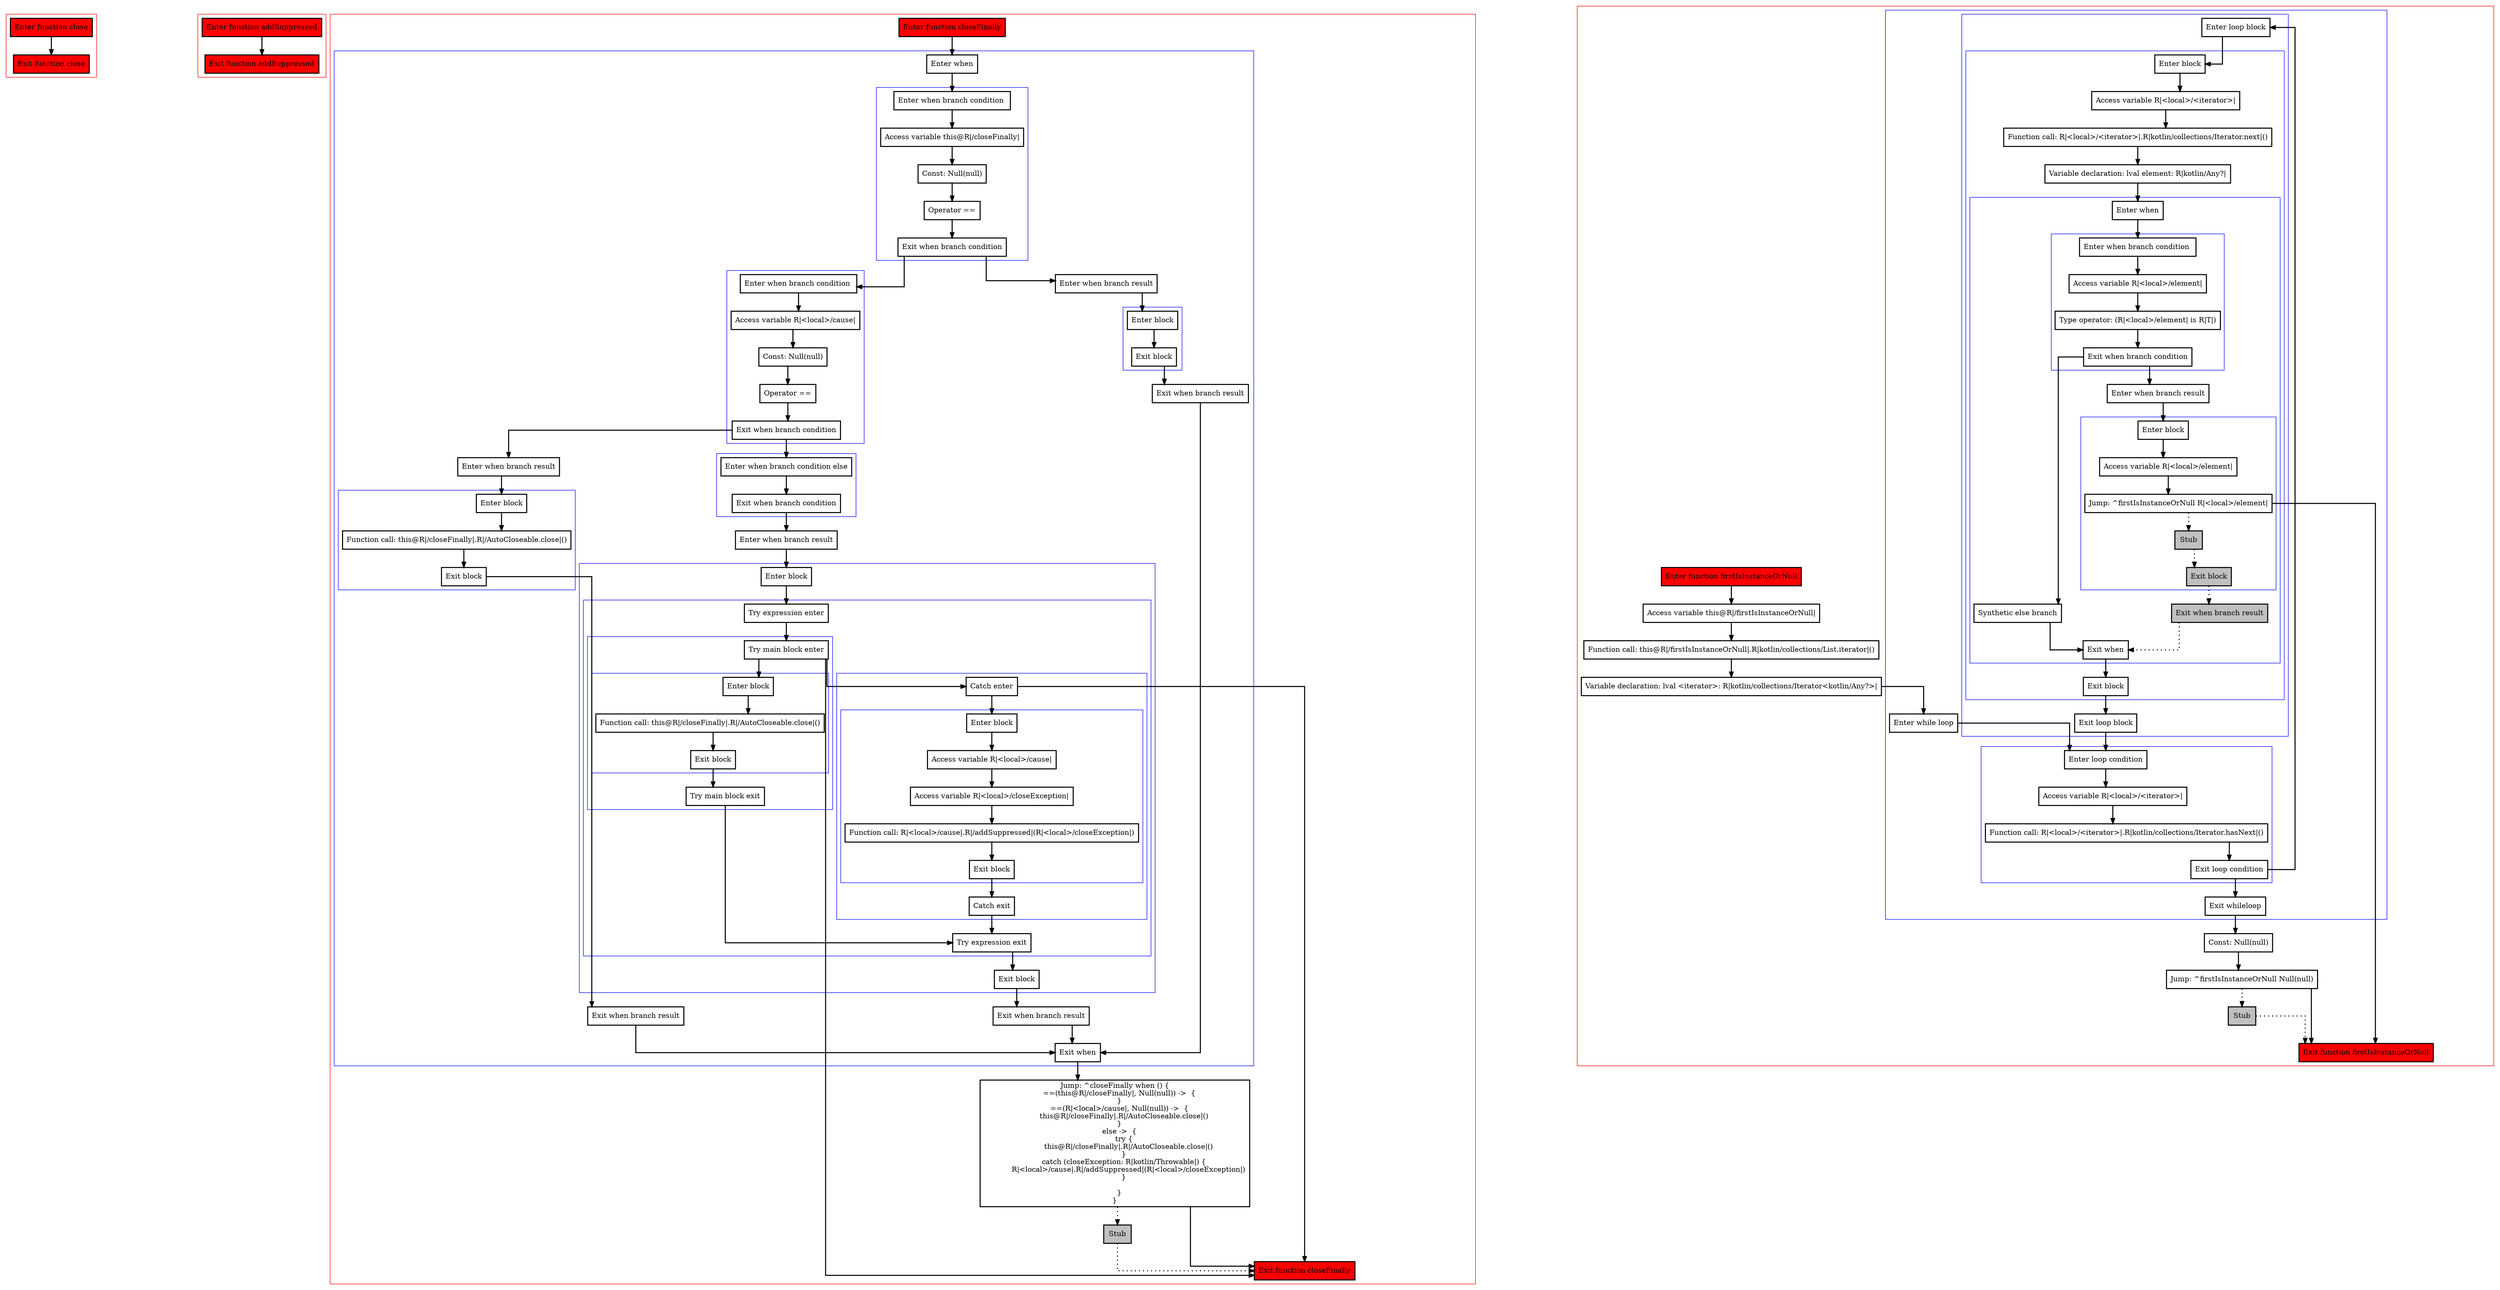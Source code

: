 digraph complex_kt {
    graph [splines=ortho nodesep=3]
    node [shape=box penwidth=2]
    edge [penwidth=2]

    subgraph cluster_0 {
        color=red
        0 [label="Enter function close" style="filled" fillcolor=red];
        1 [label="Exit function close" style="filled" fillcolor=red];
    }

    0 -> {1};

    subgraph cluster_1 {
        color=red
        2 [label="Enter function addSuppressed" style="filled" fillcolor=red];
        3 [label="Exit function addSuppressed" style="filled" fillcolor=red];
    }

    2 -> {3};

    subgraph cluster_2 {
        color=red
        4 [label="Enter function closeFinally" style="filled" fillcolor=red];
        subgraph cluster_3 {
            color=blue
            5 [label="Enter when"];
            subgraph cluster_4 {
                color=blue
                6 [label="Enter when branch condition "];
                7 [label="Access variable this@R|/closeFinally|"];
                8 [label="Const: Null(null)"];
                9 [label="Operator =="];
                10 [label="Exit when branch condition"];
            }
            subgraph cluster_5 {
                color=blue
                11 [label="Enter when branch condition "];
                12 [label="Access variable R|<local>/cause|"];
                13 [label="Const: Null(null)"];
                14 [label="Operator =="];
                15 [label="Exit when branch condition"];
            }
            subgraph cluster_6 {
                color=blue
                16 [label="Enter when branch condition else"];
                17 [label="Exit when branch condition"];
            }
            18 [label="Enter when branch result"];
            subgraph cluster_7 {
                color=blue
                19 [label="Enter block"];
                subgraph cluster_8 {
                    color=blue
                    20 [label="Try expression enter"];
                    subgraph cluster_9 {
                        color=blue
                        21 [label="Try main block enter"];
                        subgraph cluster_10 {
                            color=blue
                            22 [label="Enter block"];
                            23 [label="Function call: this@R|/closeFinally|.R|/AutoCloseable.close|()"];
                            24 [label="Exit block"];
                        }
                        25 [label="Try main block exit"];
                    }
                    subgraph cluster_11 {
                        color=blue
                        26 [label="Catch enter"];
                        subgraph cluster_12 {
                            color=blue
                            27 [label="Enter block"];
                            28 [label="Access variable R|<local>/cause|"];
                            29 [label="Access variable R|<local>/closeException|"];
                            30 [label="Function call: R|<local>/cause|.R|/addSuppressed|(R|<local>/closeException|)"];
                            31 [label="Exit block"];
                        }
                        32 [label="Catch exit"];
                    }
                    33 [label="Try expression exit"];
                }
                34 [label="Exit block"];
            }
            35 [label="Exit when branch result"];
            36 [label="Enter when branch result"];
            subgraph cluster_13 {
                color=blue
                37 [label="Enter block"];
                38 [label="Function call: this@R|/closeFinally|.R|/AutoCloseable.close|()"];
                39 [label="Exit block"];
            }
            40 [label="Exit when branch result"];
            41 [label="Enter when branch result"];
            subgraph cluster_14 {
                color=blue
                42 [label="Enter block"];
                43 [label="Exit block"];
            }
            44 [label="Exit when branch result"];
            45 [label="Exit when"];
        }
        46 [label="Jump: ^closeFinally when () {
    ==(this@R|/closeFinally|, Null(null)) ->  {
    }
    ==(R|<local>/cause|, Null(null)) ->  {
        this@R|/closeFinally|.R|/AutoCloseable.close|()
    }
    else ->  {
        try {
            this@R|/closeFinally|.R|/AutoCloseable.close|()
        }
        catch (closeException: R|kotlin/Throwable|) {
            R|<local>/cause|.R|/addSuppressed|(R|<local>/closeException|)
        }

    }
}
"];
        47 [label="Stub" style="filled" fillcolor=gray];
        48 [label="Exit function closeFinally" style="filled" fillcolor=red];
    }

    4 -> {5};
    5 -> {6};
    6 -> {7};
    7 -> {8};
    8 -> {9};
    9 -> {10};
    10 -> {41 11};
    11 -> {12};
    12 -> {13};
    13 -> {14};
    14 -> {15};
    15 -> {36 16};
    16 -> {17};
    17 -> {18};
    18 -> {19};
    19 -> {20};
    20 -> {21};
    21 -> {48 26 22};
    22 -> {23};
    23 -> {24};
    24 -> {25};
    25 -> {33};
    26 -> {48 27};
    27 -> {28};
    28 -> {29};
    29 -> {30};
    30 -> {31};
    31 -> {32};
    32 -> {33};
    33 -> {34};
    34 -> {35};
    35 -> {45};
    36 -> {37};
    37 -> {38};
    38 -> {39};
    39 -> {40};
    40 -> {45};
    41 -> {42};
    42 -> {43};
    43 -> {44};
    44 -> {45};
    45 -> {46};
    46 -> {48};
    46 -> {47} [style=dotted];
    47 -> {48} [style=dotted];

    subgraph cluster_15 {
        color=red
        49 [label="Enter function firstIsInstanceOrNull" style="filled" fillcolor=red];
        50 [label="Access variable this@R|/firstIsInstanceOrNull|"];
        51 [label="Function call: this@R|/firstIsInstanceOrNull|.R|kotlin/collections/List.iterator|()"];
        52 [label="Variable declaration: lval <iterator>: R|kotlin/collections/Iterator<kotlin/Any?>|"];
        subgraph cluster_16 {
            color=blue
            53 [label="Enter while loop"];
            subgraph cluster_17 {
                color=blue
                54 [label="Enter loop condition"];
                55 [label="Access variable R|<local>/<iterator>|"];
                56 [label="Function call: R|<local>/<iterator>|.R|kotlin/collections/Iterator.hasNext|()"];
                57 [label="Exit loop condition"];
            }
            subgraph cluster_18 {
                color=blue
                58 [label="Enter loop block"];
                subgraph cluster_19 {
                    color=blue
                    59 [label="Enter block"];
                    60 [label="Access variable R|<local>/<iterator>|"];
                    61 [label="Function call: R|<local>/<iterator>|.R|kotlin/collections/Iterator.next|()"];
                    62 [label="Variable declaration: lval element: R|kotlin/Any?|"];
                    subgraph cluster_20 {
                        color=blue
                        63 [label="Enter when"];
                        subgraph cluster_21 {
                            color=blue
                            64 [label="Enter when branch condition "];
                            65 [label="Access variable R|<local>/element|"];
                            66 [label="Type operator: (R|<local>/element| is R|T|)"];
                            67 [label="Exit when branch condition"];
                        }
                        68 [label="Synthetic else branch"];
                        69 [label="Enter when branch result"];
                        subgraph cluster_22 {
                            color=blue
                            70 [label="Enter block"];
                            71 [label="Access variable R|<local>/element|"];
                            72 [label="Jump: ^firstIsInstanceOrNull R|<local>/element|"];
                            73 [label="Stub" style="filled" fillcolor=gray];
                            74 [label="Exit block" style="filled" fillcolor=gray];
                        }
                        75 [label="Exit when branch result" style="filled" fillcolor=gray];
                        76 [label="Exit when"];
                    }
                    77 [label="Exit block"];
                }
                78 [label="Exit loop block"];
            }
            79 [label="Exit whileloop"];
        }
        80 [label="Const: Null(null)"];
        81 [label="Jump: ^firstIsInstanceOrNull Null(null)"];
        82 [label="Stub" style="filled" fillcolor=gray];
        83 [label="Exit function firstIsInstanceOrNull" style="filled" fillcolor=red];
    }

    49 -> {50};
    50 -> {51};
    51 -> {52};
    52 -> {53};
    53 -> {54};
    54 -> {55};
    55 -> {56};
    56 -> {57};
    57 -> {79 58};
    58 -> {59};
    59 -> {60};
    60 -> {61};
    61 -> {62};
    62 -> {63};
    63 -> {64};
    64 -> {65};
    65 -> {66};
    66 -> {67};
    67 -> {69 68};
    68 -> {76};
    69 -> {70};
    70 -> {71};
    71 -> {72};
    72 -> {83};
    72 -> {73} [style=dotted];
    73 -> {74} [style=dotted];
    74 -> {75} [style=dotted];
    75 -> {76} [style=dotted];
    76 -> {77};
    77 -> {78};
    78 -> {54};
    79 -> {80};
    80 -> {81};
    81 -> {83};
    81 -> {82} [style=dotted];
    82 -> {83} [style=dotted];

}
